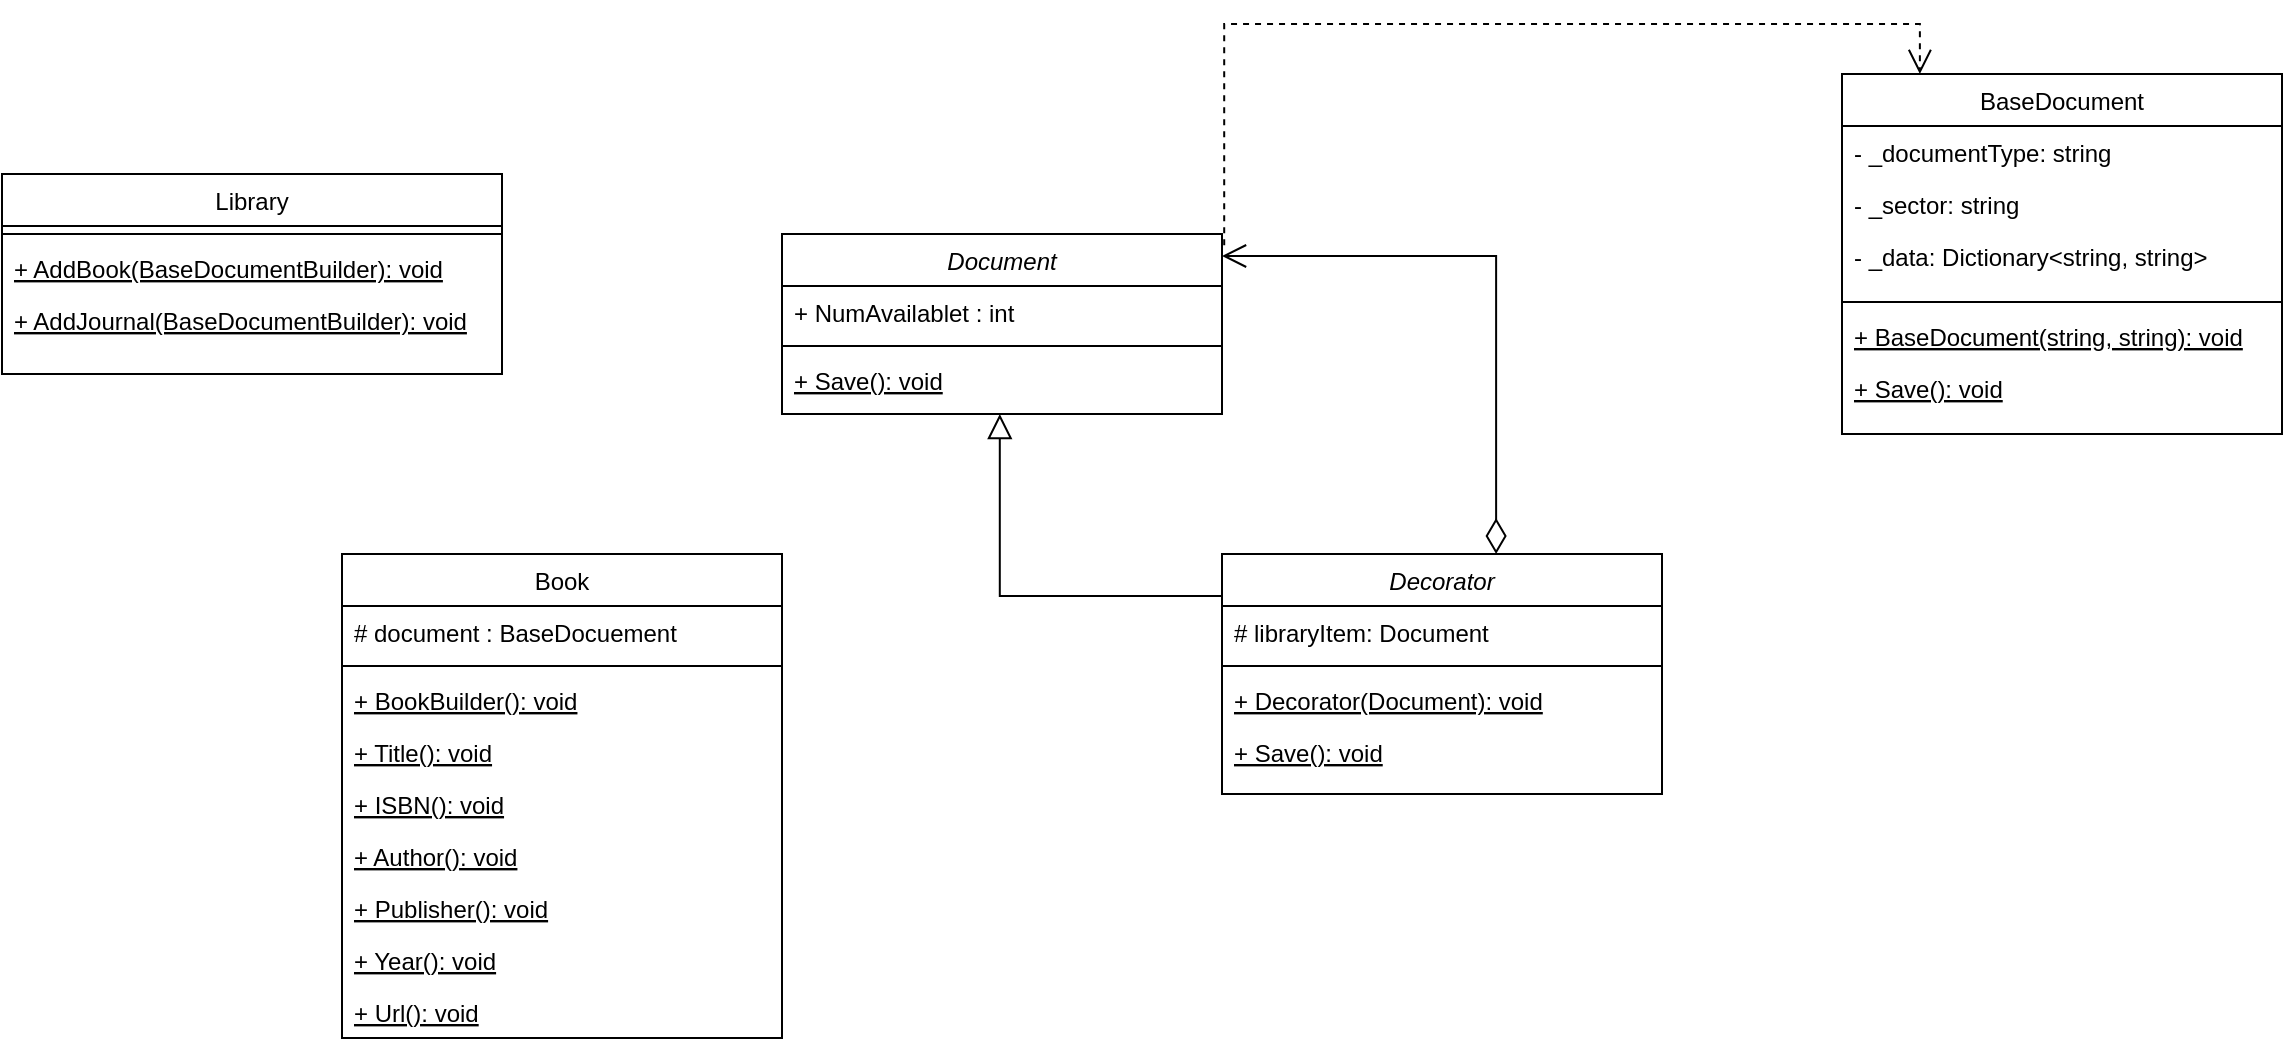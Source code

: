 <mxfile version="14.1.1" type="github">
  <diagram id="scg0xgddbHtK_odmC0lX" name="Page-1">
    <mxGraphModel dx="868" dy="450" grid="1" gridSize="10" guides="1" tooltips="1" connect="1" arrows="1" fold="1" page="1" pageScale="1" pageWidth="850" pageHeight="1100" math="0" shadow="0">
      <root>
        <mxCell id="0" />
        <mxCell id="1" parent="0" />
        <mxCell id="nLyrPJSqVoXRNinx1Sg8-1" value="BaseDocument" style="swimlane;fontStyle=0;align=center;verticalAlign=top;childLayout=stackLayout;horizontal=1;startSize=26;horizontalStack=0;resizeParent=1;resizeLast=0;collapsible=1;marginBottom=0;rounded=0;shadow=0;strokeWidth=1;" parent="1" vertex="1">
          <mxGeometry x="1080" y="90" width="220" height="180" as="geometry">
            <mxRectangle x="230" y="140" width="160" height="26" as="alternateBounds" />
          </mxGeometry>
        </mxCell>
        <mxCell id="nLyrPJSqVoXRNinx1Sg8-3" value="- _documentType: string" style="text;align=left;verticalAlign=top;spacingLeft=4;spacingRight=4;overflow=hidden;rotatable=0;points=[[0,0.5],[1,0.5]];portConstraint=eastwest;" parent="nLyrPJSqVoXRNinx1Sg8-1" vertex="1">
          <mxGeometry y="26" width="220" height="26" as="geometry" />
        </mxCell>
        <mxCell id="nLyrPJSqVoXRNinx1Sg8-4" value="- _sector: string&#xa;" style="text;align=left;verticalAlign=top;spacingLeft=4;spacingRight=4;overflow=hidden;rotatable=0;points=[[0,0.5],[1,0.5]];portConstraint=eastwest;rounded=0;shadow=0;html=0;" parent="nLyrPJSqVoXRNinx1Sg8-1" vertex="1">
          <mxGeometry y="52" width="220" height="26" as="geometry" />
        </mxCell>
        <mxCell id="nLyrPJSqVoXRNinx1Sg8-5" value="- _data: Dictionary&lt;string, string&gt;&#xa;" style="text;align=left;verticalAlign=top;spacingLeft=4;spacingRight=4;overflow=hidden;rotatable=0;points=[[0,0.5],[1,0.5]];portConstraint=eastwest;rounded=0;shadow=0;html=0;" parent="nLyrPJSqVoXRNinx1Sg8-1" vertex="1">
          <mxGeometry y="78" width="220" height="32" as="geometry" />
        </mxCell>
        <mxCell id="nLyrPJSqVoXRNinx1Sg8-12" value="" style="line;html=1;strokeWidth=1;align=left;verticalAlign=middle;spacingTop=-1;spacingLeft=3;spacingRight=3;rotatable=0;labelPosition=right;points=[];portConstraint=eastwest;" parent="nLyrPJSqVoXRNinx1Sg8-1" vertex="1">
          <mxGeometry y="110" width="220" height="8" as="geometry" />
        </mxCell>
        <mxCell id="nLyrPJSqVoXRNinx1Sg8-13" value="+ BaseDocument(string, string): void" style="text;align=left;verticalAlign=top;spacingLeft=4;spacingRight=4;overflow=hidden;rotatable=0;points=[[0,0.5],[1,0.5]];portConstraint=eastwest;fontStyle=4" parent="nLyrPJSqVoXRNinx1Sg8-1" vertex="1">
          <mxGeometry y="118" width="220" height="26" as="geometry" />
        </mxCell>
        <mxCell id="nLyrPJSqVoXRNinx1Sg8-14" value="+ Save(): void" style="text;align=left;verticalAlign=top;spacingLeft=4;spacingRight=4;overflow=hidden;rotatable=0;points=[[0,0.5],[1,0.5]];portConstraint=eastwest;fontStyle=4" parent="nLyrPJSqVoXRNinx1Sg8-1" vertex="1">
          <mxGeometry y="144" width="220" height="26" as="geometry" />
        </mxCell>
        <mxCell id="nLyrPJSqVoXRNinx1Sg8-16" value="Document" style="swimlane;fontStyle=2;align=center;verticalAlign=top;childLayout=stackLayout;horizontal=1;startSize=26;horizontalStack=0;resizeParent=1;resizeLast=0;collapsible=1;marginBottom=0;rounded=0;shadow=0;strokeWidth=1;" parent="1" vertex="1">
          <mxGeometry x="550" y="170" width="220" height="90" as="geometry">
            <mxRectangle x="230" y="140" width="160" height="26" as="alternateBounds" />
          </mxGeometry>
        </mxCell>
        <mxCell id="nLyrPJSqVoXRNinx1Sg8-18" value="+ NumAvailablet : int" style="text;align=left;verticalAlign=top;spacingLeft=4;spacingRight=4;overflow=hidden;rotatable=0;points=[[0,0.5],[1,0.5]];portConstraint=eastwest;" parent="nLyrPJSqVoXRNinx1Sg8-16" vertex="1">
          <mxGeometry y="26" width="220" height="26" as="geometry" />
        </mxCell>
        <mxCell id="nLyrPJSqVoXRNinx1Sg8-27" value="" style="line;html=1;strokeWidth=1;align=left;verticalAlign=middle;spacingTop=-1;spacingLeft=3;spacingRight=3;rotatable=0;labelPosition=right;points=[];portConstraint=eastwest;" parent="nLyrPJSqVoXRNinx1Sg8-16" vertex="1">
          <mxGeometry y="52" width="220" height="8" as="geometry" />
        </mxCell>
        <mxCell id="nLyrPJSqVoXRNinx1Sg8-29" value="+ Save(): void" style="text;align=left;verticalAlign=top;spacingLeft=4;spacingRight=4;overflow=hidden;rotatable=0;points=[[0,0.5],[1,0.5]];portConstraint=eastwest;fontStyle=4" parent="nLyrPJSqVoXRNinx1Sg8-16" vertex="1">
          <mxGeometry y="60" width="220" height="26" as="geometry" />
        </mxCell>
        <mxCell id="nLyrPJSqVoXRNinx1Sg8-35" value="Book" style="swimlane;fontStyle=0;align=center;verticalAlign=top;childLayout=stackLayout;horizontal=1;startSize=26;horizontalStack=0;resizeParent=1;resizeLast=0;collapsible=1;marginBottom=0;rounded=0;shadow=0;strokeWidth=1;" parent="1" vertex="1">
          <mxGeometry x="330" y="330" width="220" height="242" as="geometry">
            <mxRectangle x="230" y="140" width="160" height="26" as="alternateBounds" />
          </mxGeometry>
        </mxCell>
        <mxCell id="nLyrPJSqVoXRNinx1Sg8-36" value="# document : BaseDocuement" style="text;align=left;verticalAlign=top;spacingLeft=4;spacingRight=4;overflow=hidden;rotatable=0;points=[[0,0.5],[1,0.5]];portConstraint=eastwest;" parent="nLyrPJSqVoXRNinx1Sg8-35" vertex="1">
          <mxGeometry y="26" width="220" height="26" as="geometry" />
        </mxCell>
        <mxCell id="nLyrPJSqVoXRNinx1Sg8-37" value="" style="line;html=1;strokeWidth=1;align=left;verticalAlign=middle;spacingTop=-1;spacingLeft=3;spacingRight=3;rotatable=0;labelPosition=right;points=[];portConstraint=eastwest;" parent="nLyrPJSqVoXRNinx1Sg8-35" vertex="1">
          <mxGeometry y="52" width="220" height="8" as="geometry" />
        </mxCell>
        <mxCell id="nLyrPJSqVoXRNinx1Sg8-38" value="+ BookBuilder(): void" style="text;align=left;verticalAlign=top;spacingLeft=4;spacingRight=4;overflow=hidden;rotatable=0;points=[[0,0.5],[1,0.5]];portConstraint=eastwest;fontStyle=4" parent="nLyrPJSqVoXRNinx1Sg8-35" vertex="1">
          <mxGeometry y="60" width="220" height="26" as="geometry" />
        </mxCell>
        <mxCell id="nLyrPJSqVoXRNinx1Sg8-39" value="+ Title(): void" style="text;align=left;verticalAlign=top;spacingLeft=4;spacingRight=4;overflow=hidden;rotatable=0;points=[[0,0.5],[1,0.5]];portConstraint=eastwest;fontStyle=4" parent="nLyrPJSqVoXRNinx1Sg8-35" vertex="1">
          <mxGeometry y="86" width="220" height="26" as="geometry" />
        </mxCell>
        <mxCell id="nLyrPJSqVoXRNinx1Sg8-40" value="+ ISBN(): void" style="text;align=left;verticalAlign=top;spacingLeft=4;spacingRight=4;overflow=hidden;rotatable=0;points=[[0,0.5],[1,0.5]];portConstraint=eastwest;fontStyle=4" parent="nLyrPJSqVoXRNinx1Sg8-35" vertex="1">
          <mxGeometry y="112" width="220" height="26" as="geometry" />
        </mxCell>
        <mxCell id="nLyrPJSqVoXRNinx1Sg8-41" value="+ Author(): void" style="text;align=left;verticalAlign=top;spacingLeft=4;spacingRight=4;overflow=hidden;rotatable=0;points=[[0,0.5],[1,0.5]];portConstraint=eastwest;fontStyle=4" parent="nLyrPJSqVoXRNinx1Sg8-35" vertex="1">
          <mxGeometry y="138" width="220" height="26" as="geometry" />
        </mxCell>
        <mxCell id="nLyrPJSqVoXRNinx1Sg8-42" value="+ Publisher(): void" style="text;align=left;verticalAlign=top;spacingLeft=4;spacingRight=4;overflow=hidden;rotatable=0;points=[[0,0.5],[1,0.5]];portConstraint=eastwest;fontStyle=4" parent="nLyrPJSqVoXRNinx1Sg8-35" vertex="1">
          <mxGeometry y="164" width="220" height="26" as="geometry" />
        </mxCell>
        <mxCell id="nLyrPJSqVoXRNinx1Sg8-43" value="+ Year(): void" style="text;align=left;verticalAlign=top;spacingLeft=4;spacingRight=4;overflow=hidden;rotatable=0;points=[[0,0.5],[1,0.5]];portConstraint=eastwest;fontStyle=4" parent="nLyrPJSqVoXRNinx1Sg8-35" vertex="1">
          <mxGeometry y="190" width="220" height="26" as="geometry" />
        </mxCell>
        <mxCell id="nLyrPJSqVoXRNinx1Sg8-44" value="+ Url(): void" style="text;align=left;verticalAlign=top;spacingLeft=4;spacingRight=4;overflow=hidden;rotatable=0;points=[[0,0.5],[1,0.5]];portConstraint=eastwest;fontStyle=4" parent="nLyrPJSqVoXRNinx1Sg8-35" vertex="1">
          <mxGeometry y="216" width="220" height="26" as="geometry" />
        </mxCell>
        <mxCell id="nLyrPJSqVoXRNinx1Sg8-45" value="" style="endArrow=open;endSize=10;endFill=0;shadow=0;strokeWidth=1;rounded=0;edgeStyle=elbowEdgeStyle;elbow=vertical;entryX=0.177;entryY=0;entryDx=0;entryDy=0;entryPerimeter=0;exitX=1.005;exitY=0.062;exitDx=0;exitDy=0;exitPerimeter=0;dashed=1;" parent="1" source="nLyrPJSqVoXRNinx1Sg8-16" target="nLyrPJSqVoXRNinx1Sg8-1" edge="1">
          <mxGeometry width="160" relative="1" as="geometry">
            <mxPoint x="790" y="150" as="sourcePoint" />
            <mxPoint x="900" y="90" as="targetPoint" />
            <Array as="points">
              <mxPoint x="840" y="65" />
            </Array>
          </mxGeometry>
        </mxCell>
        <mxCell id="nLyrPJSqVoXRNinx1Sg8-46" value="Decorator" style="swimlane;fontStyle=2;align=center;verticalAlign=top;childLayout=stackLayout;horizontal=1;startSize=26;horizontalStack=0;resizeParent=1;resizeLast=0;collapsible=1;marginBottom=0;rounded=0;shadow=0;strokeWidth=1;" parent="1" vertex="1">
          <mxGeometry x="770" y="330" width="220" height="120" as="geometry">
            <mxRectangle x="230" y="140" width="160" height="26" as="alternateBounds" />
          </mxGeometry>
        </mxCell>
        <mxCell id="nLyrPJSqVoXRNinx1Sg8-47" value="# libraryItem: Document" style="text;align=left;verticalAlign=top;spacingLeft=4;spacingRight=4;overflow=hidden;rotatable=0;points=[[0,0.5],[1,0.5]];portConstraint=eastwest;" parent="nLyrPJSqVoXRNinx1Sg8-46" vertex="1">
          <mxGeometry y="26" width="220" height="26" as="geometry" />
        </mxCell>
        <mxCell id="nLyrPJSqVoXRNinx1Sg8-48" value="" style="line;html=1;strokeWidth=1;align=left;verticalAlign=middle;spacingTop=-1;spacingLeft=3;spacingRight=3;rotatable=0;labelPosition=right;points=[];portConstraint=eastwest;" parent="nLyrPJSqVoXRNinx1Sg8-46" vertex="1">
          <mxGeometry y="52" width="220" height="8" as="geometry" />
        </mxCell>
        <mxCell id="nLyrPJSqVoXRNinx1Sg8-49" value="+ Decorator(Document): void" style="text;align=left;verticalAlign=top;spacingLeft=4;spacingRight=4;overflow=hidden;rotatable=0;points=[[0,0.5],[1,0.5]];portConstraint=eastwest;fontStyle=4" parent="nLyrPJSqVoXRNinx1Sg8-46" vertex="1">
          <mxGeometry y="60" width="220" height="26" as="geometry" />
        </mxCell>
        <mxCell id="nLyrPJSqVoXRNinx1Sg8-50" value="+ Save(): void" style="text;align=left;verticalAlign=top;spacingLeft=4;spacingRight=4;overflow=hidden;rotatable=0;points=[[0,0.5],[1,0.5]];portConstraint=eastwest;fontStyle=4" parent="nLyrPJSqVoXRNinx1Sg8-46" vertex="1">
          <mxGeometry y="86" width="220" height="26" as="geometry" />
        </mxCell>
        <mxCell id="nLyrPJSqVoXRNinx1Sg8-56" value="" style="endArrow=block;endSize=10;endFill=0;shadow=0;strokeWidth=1;rounded=0;edgeStyle=elbowEdgeStyle;elbow=vertical;entryX=0.495;entryY=1.154;entryDx=0;entryDy=0;entryPerimeter=0;" parent="1" source="nLyrPJSqVoXRNinx1Sg8-46" target="nLyrPJSqVoXRNinx1Sg8-29" edge="1">
          <mxGeometry width="160" relative="1" as="geometry">
            <mxPoint x="730" y="351" as="sourcePoint" />
            <mxPoint x="659" y="140" as="targetPoint" />
            <Array as="points">
              <mxPoint x="710" y="351" />
            </Array>
          </mxGeometry>
        </mxCell>
        <mxCell id="nLyrPJSqVoXRNinx1Sg8-57" value="Library" style="swimlane;fontStyle=0;align=center;verticalAlign=top;childLayout=stackLayout;horizontal=1;startSize=26;horizontalStack=0;resizeParent=1;resizeLast=0;collapsible=1;marginBottom=0;rounded=0;shadow=0;strokeWidth=1;" parent="1" vertex="1">
          <mxGeometry x="160" y="140" width="250" height="100" as="geometry">
            <mxRectangle x="230" y="140" width="160" height="26" as="alternateBounds" />
          </mxGeometry>
        </mxCell>
        <mxCell id="nLyrPJSqVoXRNinx1Sg8-61" value="" style="line;html=1;strokeWidth=1;align=left;verticalAlign=middle;spacingTop=-1;spacingLeft=3;spacingRight=3;rotatable=0;labelPosition=right;points=[];portConstraint=eastwest;" parent="nLyrPJSqVoXRNinx1Sg8-57" vertex="1">
          <mxGeometry y="26" width="250" height="8" as="geometry" />
        </mxCell>
        <mxCell id="nLyrPJSqVoXRNinx1Sg8-62" value="+ AddBook(BaseDocumentBuilder): void" style="text;align=left;verticalAlign=top;spacingLeft=4;spacingRight=4;overflow=hidden;rotatable=0;points=[[0,0.5],[1,0.5]];portConstraint=eastwest;fontStyle=4" parent="nLyrPJSqVoXRNinx1Sg8-57" vertex="1">
          <mxGeometry y="34" width="250" height="26" as="geometry" />
        </mxCell>
        <mxCell id="nLyrPJSqVoXRNinx1Sg8-63" value="+ AddJournal(BaseDocumentBuilder): void" style="text;align=left;verticalAlign=top;spacingLeft=4;spacingRight=4;overflow=hidden;rotatable=0;points=[[0,0.5],[1,0.5]];portConstraint=eastwest;fontStyle=4" parent="nLyrPJSqVoXRNinx1Sg8-57" vertex="1">
          <mxGeometry y="60" width="250" height="26" as="geometry" />
        </mxCell>
        <mxCell id="nLyrPJSqVoXRNinx1Sg8-64" value="" style="endArrow=open;endSize=10;endFill=0;shadow=0;strokeWidth=1;rounded=0;edgeStyle=elbowEdgeStyle;elbow=vertical;exitX=0.623;exitY=0;exitDx=0;exitDy=0;exitPerimeter=0;startArrow=diamondThin;startFill=0;startSize=15;entryX=1;entryY=0.122;entryDx=0;entryDy=0;entryPerimeter=0;" parent="1" source="nLyrPJSqVoXRNinx1Sg8-46" target="nLyrPJSqVoXRNinx1Sg8-16" edge="1">
          <mxGeometry width="160" relative="1" as="geometry">
            <mxPoint x="350.0" y="65.004" as="sourcePoint" />
            <mxPoint x="770" y="193" as="targetPoint" />
            <Array as="points">
              <mxPoint x="840" y="181" />
              <mxPoint x="840" y="200" />
            </Array>
          </mxGeometry>
        </mxCell>
      </root>
    </mxGraphModel>
  </diagram>
</mxfile>
